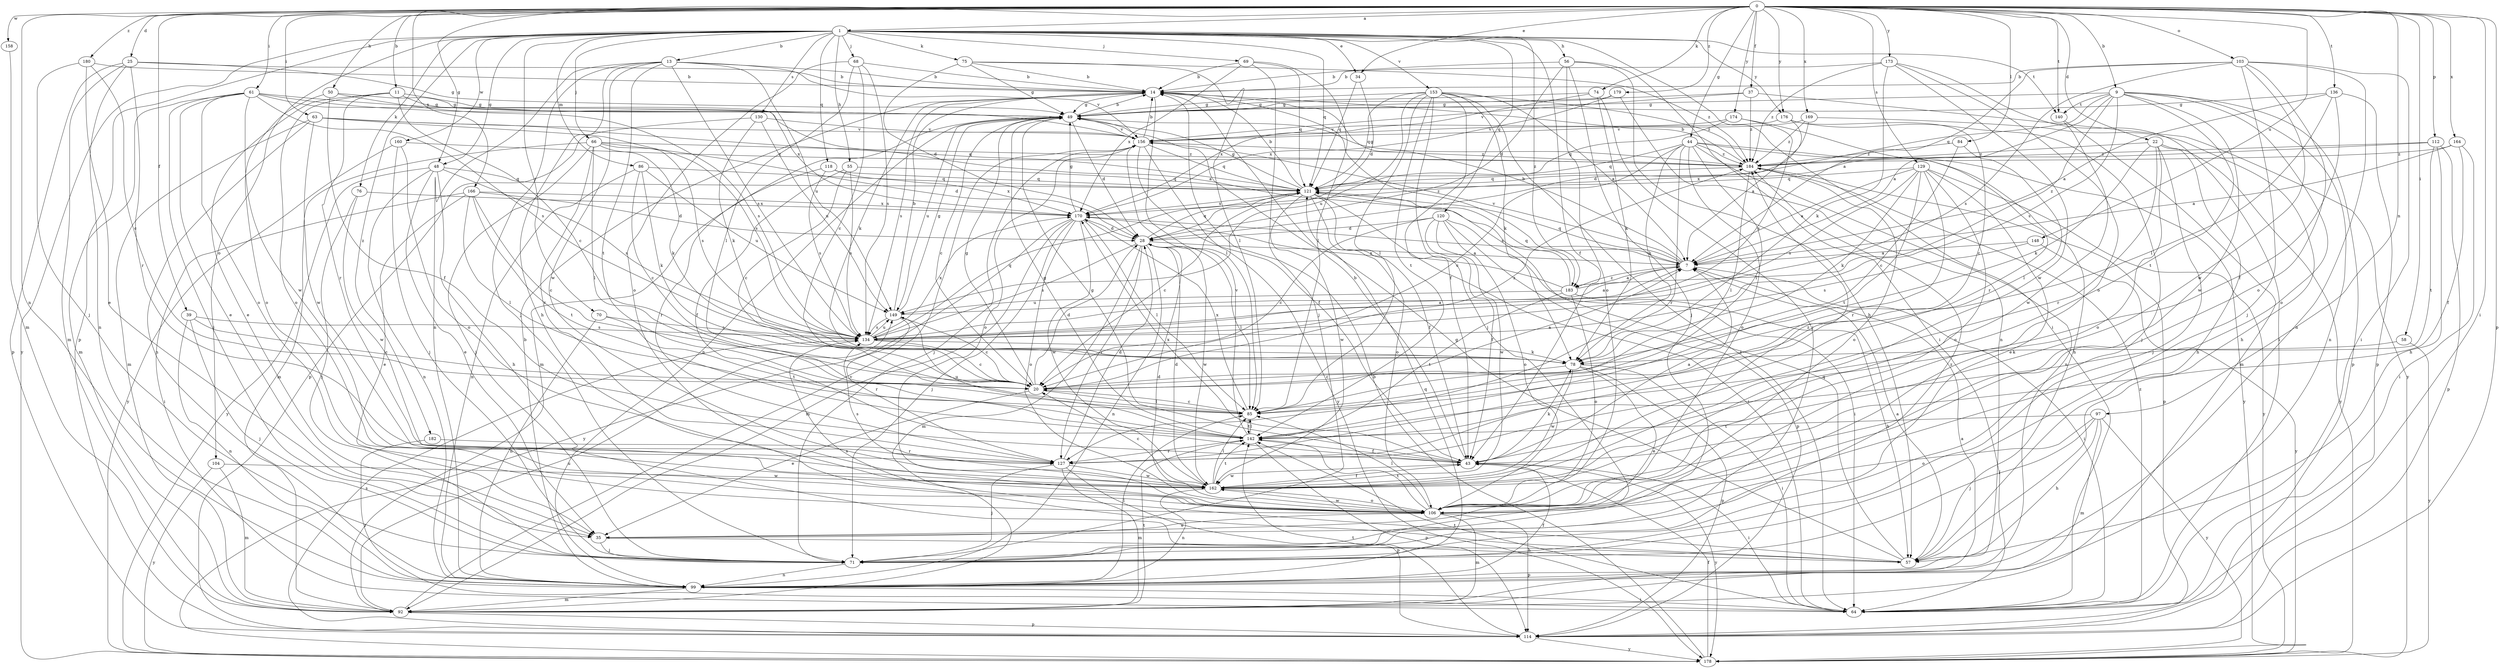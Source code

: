 strict digraph  {
0;
1;
7;
9;
11;
13;
14;
20;
22;
25;
28;
34;
35;
37;
39;
43;
44;
48;
49;
50;
55;
56;
57;
58;
61;
63;
64;
66;
68;
69;
70;
71;
74;
75;
76;
78;
84;
85;
86;
92;
97;
99;
103;
104;
106;
112;
114;
118;
120;
121;
127;
129;
130;
134;
136;
140;
142;
148;
149;
153;
156;
158;
160;
162;
164;
166;
169;
170;
173;
174;
176;
178;
179;
180;
182;
183;
184;
0 -> 1  [label=a];
0 -> 9  [label=b];
0 -> 11  [label=b];
0 -> 22  [label=d];
0 -> 25  [label=d];
0 -> 34  [label=e];
0 -> 37  [label=f];
0 -> 39  [label=f];
0 -> 44  [label=g];
0 -> 48  [label=g];
0 -> 50  [label=h];
0 -> 58  [label=i];
0 -> 61  [label=i];
0 -> 63  [label=i];
0 -> 64  [label=i];
0 -> 74  [label=k];
0 -> 84  [label=l];
0 -> 97  [label=n];
0 -> 99  [label=n];
0 -> 103  [label=o];
0 -> 112  [label=p];
0 -> 114  [label=p];
0 -> 129  [label=s];
0 -> 136  [label=t];
0 -> 140  [label=t];
0 -> 148  [label=u];
0 -> 158  [label=w];
0 -> 164  [label=x];
0 -> 166  [label=x];
0 -> 169  [label=x];
0 -> 173  [label=y];
0 -> 174  [label=y];
0 -> 176  [label=y];
0 -> 179  [label=z];
0 -> 180  [label=z];
1 -> 13  [label=b];
1 -> 34  [label=e];
1 -> 43  [label=f];
1 -> 48  [label=g];
1 -> 55  [label=h];
1 -> 56  [label=h];
1 -> 64  [label=i];
1 -> 66  [label=j];
1 -> 68  [label=j];
1 -> 69  [label=j];
1 -> 70  [label=j];
1 -> 75  [label=k];
1 -> 76  [label=k];
1 -> 86  [label=m];
1 -> 104  [label=o];
1 -> 114  [label=p];
1 -> 118  [label=q];
1 -> 120  [label=q];
1 -> 121  [label=q];
1 -> 130  [label=s];
1 -> 140  [label=t];
1 -> 153  [label=v];
1 -> 160  [label=w];
1 -> 176  [label=y];
1 -> 178  [label=y];
1 -> 182  [label=z];
1 -> 183  [label=z];
7 -> 14  [label=b];
7 -> 64  [label=i];
7 -> 121  [label=q];
7 -> 156  [label=v];
7 -> 170  [label=x];
7 -> 183  [label=z];
9 -> 7  [label=a];
9 -> 49  [label=g];
9 -> 99  [label=n];
9 -> 106  [label=o];
9 -> 114  [label=p];
9 -> 121  [label=q];
9 -> 134  [label=s];
9 -> 140  [label=t];
9 -> 142  [label=t];
9 -> 162  [label=w];
9 -> 183  [label=z];
11 -> 20  [label=c];
11 -> 35  [label=e];
11 -> 49  [label=g];
11 -> 106  [label=o];
11 -> 127  [label=r];
11 -> 170  [label=x];
13 -> 14  [label=b];
13 -> 57  [label=h];
13 -> 71  [label=j];
13 -> 99  [label=n];
13 -> 134  [label=s];
13 -> 142  [label=t];
13 -> 149  [label=u];
13 -> 156  [label=v];
13 -> 162  [label=w];
14 -> 49  [label=g];
14 -> 78  [label=k];
14 -> 85  [label=l];
14 -> 134  [label=s];
14 -> 183  [label=z];
20 -> 7  [label=a];
20 -> 28  [label=d];
20 -> 35  [label=e];
20 -> 49  [label=g];
20 -> 85  [label=l];
20 -> 184  [label=z];
22 -> 57  [label=h];
22 -> 71  [label=j];
22 -> 78  [label=k];
22 -> 106  [label=o];
22 -> 127  [label=r];
22 -> 178  [label=y];
22 -> 184  [label=z];
25 -> 14  [label=b];
25 -> 49  [label=g];
25 -> 92  [label=m];
25 -> 99  [label=n];
25 -> 114  [label=p];
25 -> 127  [label=r];
28 -> 7  [label=a];
28 -> 85  [label=l];
28 -> 92  [label=m];
28 -> 99  [label=n];
28 -> 121  [label=q];
28 -> 127  [label=r];
28 -> 134  [label=s];
28 -> 162  [label=w];
34 -> 28  [label=d];
34 -> 121  [label=q];
35 -> 57  [label=h];
35 -> 71  [label=j];
37 -> 49  [label=g];
37 -> 156  [label=v];
37 -> 178  [label=y];
37 -> 184  [label=z];
39 -> 20  [label=c];
39 -> 71  [label=j];
39 -> 99  [label=n];
39 -> 134  [label=s];
43 -> 7  [label=a];
43 -> 14  [label=b];
43 -> 49  [label=g];
43 -> 64  [label=i];
43 -> 78  [label=k];
43 -> 162  [label=w];
43 -> 170  [label=x];
43 -> 178  [label=y];
44 -> 20  [label=c];
44 -> 57  [label=h];
44 -> 78  [label=k];
44 -> 85  [label=l];
44 -> 99  [label=n];
44 -> 106  [label=o];
44 -> 121  [label=q];
44 -> 127  [label=r];
44 -> 178  [label=y];
44 -> 184  [label=z];
48 -> 35  [label=e];
48 -> 57  [label=h];
48 -> 99  [label=n];
48 -> 121  [label=q];
48 -> 134  [label=s];
48 -> 178  [label=y];
49 -> 14  [label=b];
49 -> 20  [label=c];
49 -> 28  [label=d];
49 -> 92  [label=m];
49 -> 99  [label=n];
49 -> 149  [label=u];
49 -> 156  [label=v];
50 -> 43  [label=f];
50 -> 49  [label=g];
50 -> 106  [label=o];
50 -> 134  [label=s];
55 -> 20  [label=c];
55 -> 43  [label=f];
55 -> 121  [label=q];
55 -> 134  [label=s];
56 -> 14  [label=b];
56 -> 28  [label=d];
56 -> 57  [label=h];
56 -> 64  [label=i];
56 -> 71  [label=j];
56 -> 106  [label=o];
57 -> 7  [label=a];
57 -> 49  [label=g];
57 -> 121  [label=q];
57 -> 134  [label=s];
58 -> 78  [label=k];
58 -> 178  [label=y];
61 -> 7  [label=a];
61 -> 35  [label=e];
61 -> 49  [label=g];
61 -> 71  [label=j];
61 -> 92  [label=m];
61 -> 106  [label=o];
61 -> 134  [label=s];
61 -> 156  [label=v];
61 -> 162  [label=w];
63 -> 92  [label=m];
63 -> 99  [label=n];
63 -> 121  [label=q];
63 -> 134  [label=s];
63 -> 156  [label=v];
63 -> 162  [label=w];
64 -> 142  [label=t];
64 -> 184  [label=z];
66 -> 28  [label=d];
66 -> 71  [label=j];
66 -> 78  [label=k];
66 -> 85  [label=l];
66 -> 92  [label=m];
66 -> 127  [label=r];
66 -> 134  [label=s];
66 -> 184  [label=z];
68 -> 14  [label=b];
68 -> 20  [label=c];
68 -> 85  [label=l];
68 -> 106  [label=o];
68 -> 134  [label=s];
69 -> 14  [label=b];
69 -> 71  [label=j];
69 -> 85  [label=l];
69 -> 121  [label=q];
69 -> 170  [label=x];
70 -> 99  [label=n];
70 -> 134  [label=s];
70 -> 142  [label=t];
71 -> 99  [label=n];
71 -> 184  [label=z];
74 -> 49  [label=g];
74 -> 71  [label=j];
74 -> 78  [label=k];
74 -> 170  [label=x];
75 -> 14  [label=b];
75 -> 28  [label=d];
75 -> 49  [label=g];
75 -> 85  [label=l];
75 -> 184  [label=z];
76 -> 71  [label=j];
76 -> 162  [label=w];
76 -> 170  [label=x];
78 -> 20  [label=c];
78 -> 35  [label=e];
78 -> 64  [label=i];
78 -> 114  [label=p];
78 -> 162  [label=w];
84 -> 20  [label=c];
84 -> 85  [label=l];
84 -> 184  [label=z];
85 -> 20  [label=c];
85 -> 142  [label=t];
85 -> 170  [label=x];
86 -> 20  [label=c];
86 -> 78  [label=k];
86 -> 99  [label=n];
86 -> 121  [label=q];
86 -> 149  [label=u];
92 -> 7  [label=a];
92 -> 114  [label=p];
92 -> 142  [label=t];
92 -> 149  [label=u];
92 -> 156  [label=v];
97 -> 57  [label=h];
97 -> 71  [label=j];
97 -> 92  [label=m];
97 -> 106  [label=o];
97 -> 142  [label=t];
97 -> 178  [label=y];
99 -> 14  [label=b];
99 -> 43  [label=f];
99 -> 64  [label=i];
99 -> 85  [label=l];
99 -> 92  [label=m];
99 -> 121  [label=q];
103 -> 7  [label=a];
103 -> 14  [label=b];
103 -> 64  [label=i];
103 -> 71  [label=j];
103 -> 99  [label=n];
103 -> 106  [label=o];
103 -> 134  [label=s];
103 -> 162  [label=w];
104 -> 92  [label=m];
104 -> 162  [label=w];
104 -> 178  [label=y];
106 -> 28  [label=d];
106 -> 35  [label=e];
106 -> 85  [label=l];
106 -> 92  [label=m];
106 -> 114  [label=p];
106 -> 142  [label=t];
106 -> 162  [label=w];
112 -> 57  [label=h];
112 -> 114  [label=p];
112 -> 142  [label=t];
112 -> 170  [label=x];
112 -> 184  [label=z];
114 -> 134  [label=s];
114 -> 142  [label=t];
114 -> 178  [label=y];
118 -> 121  [label=q];
118 -> 127  [label=r];
118 -> 134  [label=s];
118 -> 170  [label=x];
120 -> 20  [label=c];
120 -> 28  [label=d];
120 -> 43  [label=f];
120 -> 64  [label=i];
120 -> 106  [label=o];
120 -> 114  [label=p];
120 -> 162  [label=w];
121 -> 14  [label=b];
121 -> 20  [label=c];
121 -> 43  [label=f];
121 -> 49  [label=g];
121 -> 64  [label=i];
121 -> 106  [label=o];
121 -> 162  [label=w];
121 -> 170  [label=x];
127 -> 28  [label=d];
127 -> 71  [label=j];
127 -> 92  [label=m];
127 -> 114  [label=p];
127 -> 162  [label=w];
129 -> 7  [label=a];
129 -> 35  [label=e];
129 -> 78  [label=k];
129 -> 106  [label=o];
129 -> 121  [label=q];
129 -> 127  [label=r];
129 -> 134  [label=s];
129 -> 142  [label=t];
129 -> 178  [label=y];
130 -> 78  [label=k];
130 -> 114  [label=p];
130 -> 149  [label=u];
130 -> 156  [label=v];
134 -> 7  [label=a];
134 -> 20  [label=c];
134 -> 78  [label=k];
134 -> 121  [label=q];
134 -> 149  [label=u];
134 -> 170  [label=x];
136 -> 7  [label=a];
136 -> 43  [label=f];
136 -> 49  [label=g];
136 -> 85  [label=l];
136 -> 114  [label=p];
140 -> 92  [label=m];
140 -> 162  [label=w];
142 -> 43  [label=f];
142 -> 49  [label=g];
142 -> 85  [label=l];
142 -> 114  [label=p];
142 -> 127  [label=r];
142 -> 149  [label=u];
142 -> 156  [label=v];
148 -> 7  [label=a];
148 -> 134  [label=s];
148 -> 178  [label=y];
149 -> 7  [label=a];
149 -> 14  [label=b];
149 -> 20  [label=c];
149 -> 49  [label=g];
149 -> 127  [label=r];
149 -> 134  [label=s];
153 -> 7  [label=a];
153 -> 43  [label=f];
153 -> 49  [label=g];
153 -> 64  [label=i];
153 -> 71  [label=j];
153 -> 78  [label=k];
153 -> 85  [label=l];
153 -> 121  [label=q];
153 -> 142  [label=t];
153 -> 149  [label=u];
153 -> 184  [label=z];
156 -> 14  [label=b];
156 -> 43  [label=f];
156 -> 71  [label=j];
156 -> 106  [label=o];
156 -> 121  [label=q];
156 -> 178  [label=y];
156 -> 184  [label=z];
158 -> 92  [label=m];
160 -> 71  [label=j];
160 -> 106  [label=o];
160 -> 178  [label=y];
160 -> 184  [label=z];
162 -> 20  [label=c];
162 -> 28  [label=d];
162 -> 43  [label=f];
162 -> 85  [label=l];
162 -> 99  [label=n];
162 -> 106  [label=o];
162 -> 134  [label=s];
162 -> 142  [label=t];
162 -> 184  [label=z];
164 -> 7  [label=a];
164 -> 43  [label=f];
164 -> 64  [label=i];
164 -> 184  [label=z];
166 -> 20  [label=c];
166 -> 28  [label=d];
166 -> 35  [label=e];
166 -> 64  [label=i];
166 -> 85  [label=l];
166 -> 142  [label=t];
166 -> 170  [label=x];
169 -> 28  [label=d];
169 -> 57  [label=h];
169 -> 156  [label=v];
169 -> 184  [label=z];
170 -> 28  [label=d];
170 -> 49  [label=g];
170 -> 71  [label=j];
170 -> 85  [label=l];
170 -> 92  [label=m];
170 -> 106  [label=o];
170 -> 162  [label=w];
170 -> 178  [label=y];
173 -> 14  [label=b];
173 -> 64  [label=i];
173 -> 78  [label=k];
173 -> 106  [label=o];
173 -> 162  [label=w];
173 -> 184  [label=z];
174 -> 121  [label=q];
174 -> 127  [label=r];
174 -> 134  [label=s];
174 -> 156  [label=v];
176 -> 7  [label=a];
176 -> 20  [label=c];
176 -> 71  [label=j];
176 -> 156  [label=v];
178 -> 14  [label=b];
178 -> 43  [label=f];
179 -> 49  [label=g];
179 -> 99  [label=n];
179 -> 170  [label=x];
180 -> 14  [label=b];
180 -> 20  [label=c];
180 -> 35  [label=e];
180 -> 71  [label=j];
182 -> 64  [label=i];
182 -> 127  [label=r];
183 -> 7  [label=a];
183 -> 57  [label=h];
183 -> 106  [label=o];
183 -> 121  [label=q];
183 -> 142  [label=t];
183 -> 149  [label=u];
183 -> 170  [label=x];
184 -> 14  [label=b];
184 -> 49  [label=g];
184 -> 85  [label=l];
184 -> 106  [label=o];
184 -> 114  [label=p];
184 -> 121  [label=q];
}
